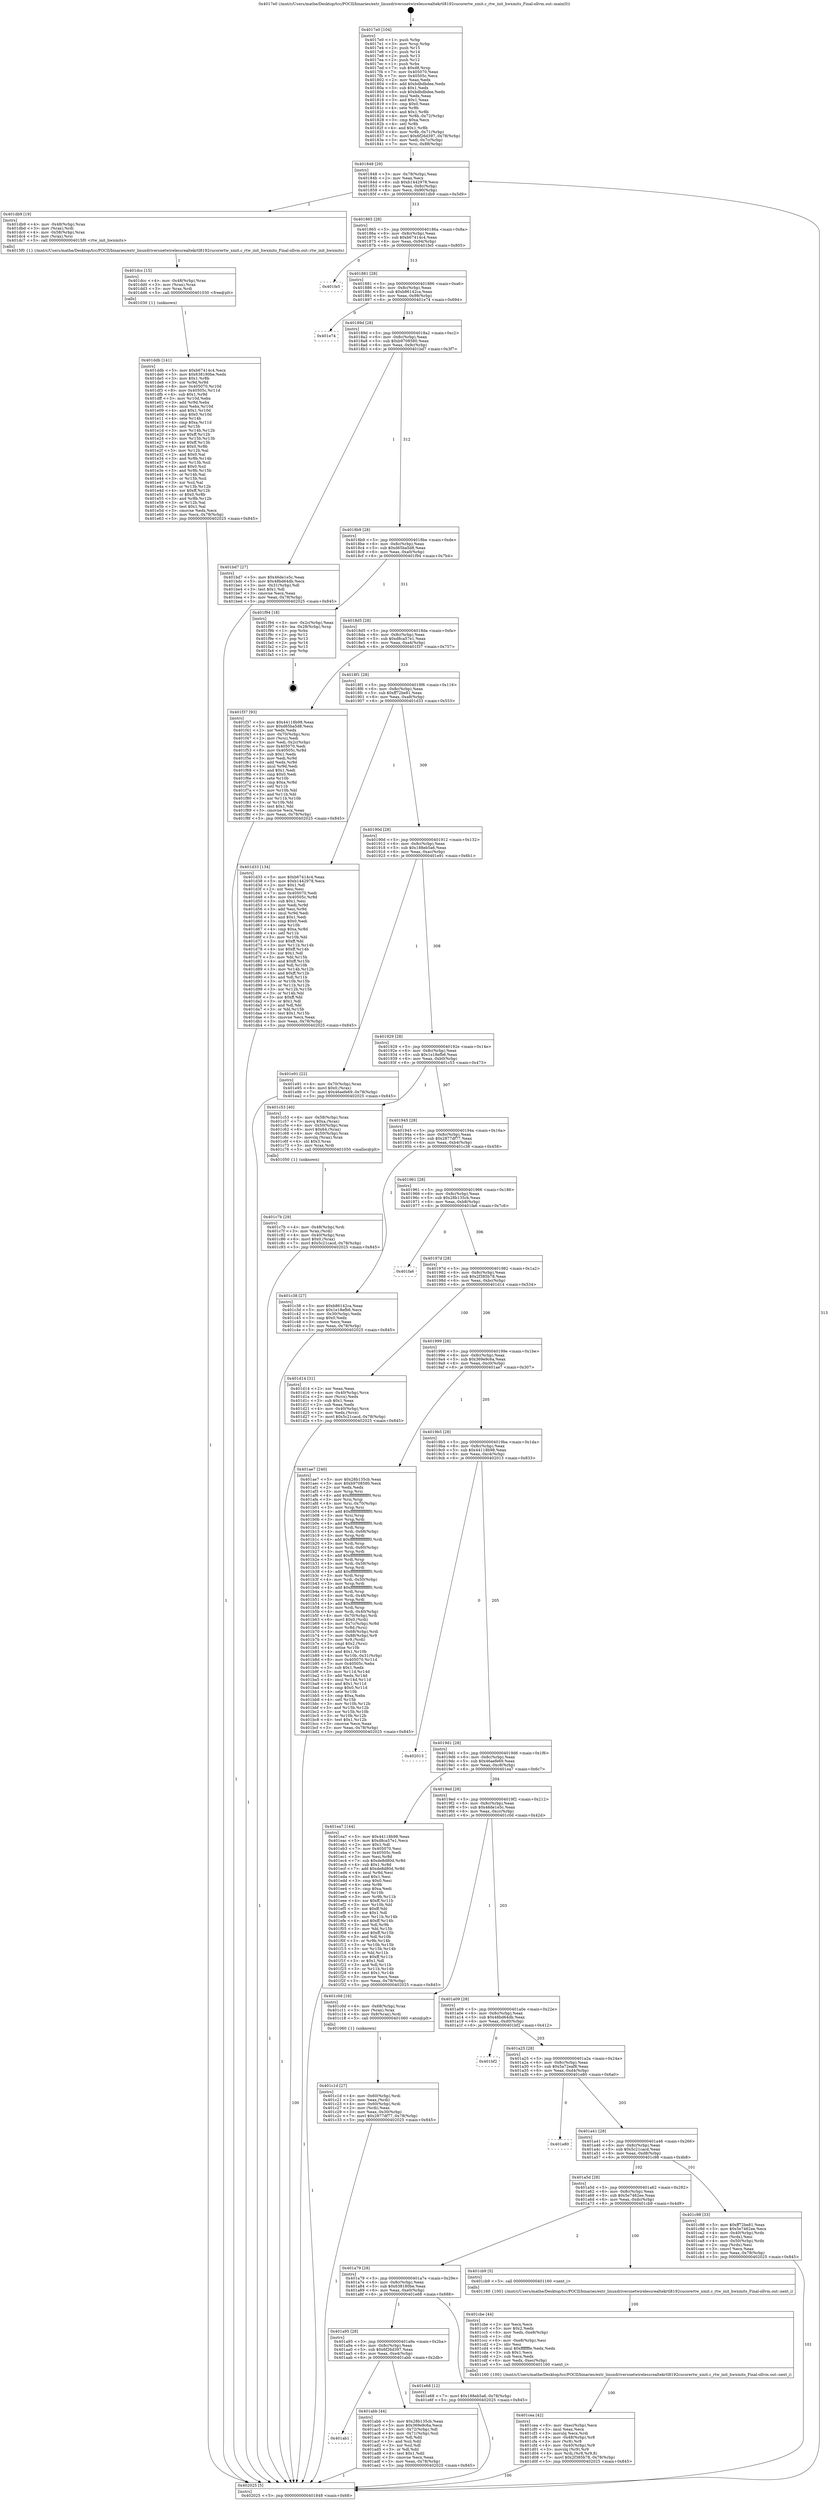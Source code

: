 digraph "0x4017e0" {
  label = "0x4017e0 (/mnt/c/Users/mathe/Desktop/tcc/POCII/binaries/extr_linuxdriversnetwirelessrealtekrtl8192cucorertw_xmit.c_rtw_init_hwxmits_Final-ollvm.out::main(0))"
  labelloc = "t"
  node[shape=record]

  Entry [label="",width=0.3,height=0.3,shape=circle,fillcolor=black,style=filled]
  "0x401848" [label="{
     0x401848 [29]\l
     | [instrs]\l
     &nbsp;&nbsp;0x401848 \<+3\>: mov -0x78(%rbp),%eax\l
     &nbsp;&nbsp;0x40184b \<+2\>: mov %eax,%ecx\l
     &nbsp;&nbsp;0x40184d \<+6\>: sub $0xb1442978,%ecx\l
     &nbsp;&nbsp;0x401853 \<+6\>: mov %eax,-0x8c(%rbp)\l
     &nbsp;&nbsp;0x401859 \<+6\>: mov %ecx,-0x90(%rbp)\l
     &nbsp;&nbsp;0x40185f \<+6\>: je 0000000000401db9 \<main+0x5d9\>\l
  }"]
  "0x401db9" [label="{
     0x401db9 [19]\l
     | [instrs]\l
     &nbsp;&nbsp;0x401db9 \<+4\>: mov -0x48(%rbp),%rax\l
     &nbsp;&nbsp;0x401dbd \<+3\>: mov (%rax),%rdi\l
     &nbsp;&nbsp;0x401dc0 \<+4\>: mov -0x58(%rbp),%rax\l
     &nbsp;&nbsp;0x401dc4 \<+3\>: mov (%rax),%rsi\l
     &nbsp;&nbsp;0x401dc7 \<+5\>: call 00000000004015f0 \<rtw_init_hwxmits\>\l
     | [calls]\l
     &nbsp;&nbsp;0x4015f0 \{1\} (/mnt/c/Users/mathe/Desktop/tcc/POCII/binaries/extr_linuxdriversnetwirelessrealtekrtl8192cucorertw_xmit.c_rtw_init_hwxmits_Final-ollvm.out::rtw_init_hwxmits)\l
  }"]
  "0x401865" [label="{
     0x401865 [28]\l
     | [instrs]\l
     &nbsp;&nbsp;0x401865 \<+5\>: jmp 000000000040186a \<main+0x8a\>\l
     &nbsp;&nbsp;0x40186a \<+6\>: mov -0x8c(%rbp),%eax\l
     &nbsp;&nbsp;0x401870 \<+5\>: sub $0xb67414c4,%eax\l
     &nbsp;&nbsp;0x401875 \<+6\>: mov %eax,-0x94(%rbp)\l
     &nbsp;&nbsp;0x40187b \<+6\>: je 0000000000401fe5 \<main+0x805\>\l
  }"]
  Exit [label="",width=0.3,height=0.3,shape=circle,fillcolor=black,style=filled,peripheries=2]
  "0x401fe5" [label="{
     0x401fe5\l
  }", style=dashed]
  "0x401881" [label="{
     0x401881 [28]\l
     | [instrs]\l
     &nbsp;&nbsp;0x401881 \<+5\>: jmp 0000000000401886 \<main+0xa6\>\l
     &nbsp;&nbsp;0x401886 \<+6\>: mov -0x8c(%rbp),%eax\l
     &nbsp;&nbsp;0x40188c \<+5\>: sub $0xb86142ca,%eax\l
     &nbsp;&nbsp;0x401891 \<+6\>: mov %eax,-0x98(%rbp)\l
     &nbsp;&nbsp;0x401897 \<+6\>: je 0000000000401e74 \<main+0x694\>\l
  }"]
  "0x401ddb" [label="{
     0x401ddb [141]\l
     | [instrs]\l
     &nbsp;&nbsp;0x401ddb \<+5\>: mov $0xb67414c4,%ecx\l
     &nbsp;&nbsp;0x401de0 \<+5\>: mov $0x638180be,%edx\l
     &nbsp;&nbsp;0x401de5 \<+3\>: mov $0x1,%r8b\l
     &nbsp;&nbsp;0x401de8 \<+3\>: xor %r9d,%r9d\l
     &nbsp;&nbsp;0x401deb \<+8\>: mov 0x405070,%r10d\l
     &nbsp;&nbsp;0x401df3 \<+8\>: mov 0x40505c,%r11d\l
     &nbsp;&nbsp;0x401dfb \<+4\>: sub $0x1,%r9d\l
     &nbsp;&nbsp;0x401dff \<+3\>: mov %r10d,%ebx\l
     &nbsp;&nbsp;0x401e02 \<+3\>: add %r9d,%ebx\l
     &nbsp;&nbsp;0x401e05 \<+4\>: imul %ebx,%r10d\l
     &nbsp;&nbsp;0x401e09 \<+4\>: and $0x1,%r10d\l
     &nbsp;&nbsp;0x401e0d \<+4\>: cmp $0x0,%r10d\l
     &nbsp;&nbsp;0x401e11 \<+4\>: sete %r14b\l
     &nbsp;&nbsp;0x401e15 \<+4\>: cmp $0xa,%r11d\l
     &nbsp;&nbsp;0x401e19 \<+4\>: setl %r15b\l
     &nbsp;&nbsp;0x401e1d \<+3\>: mov %r14b,%r12b\l
     &nbsp;&nbsp;0x401e20 \<+4\>: xor $0xff,%r12b\l
     &nbsp;&nbsp;0x401e24 \<+3\>: mov %r15b,%r13b\l
     &nbsp;&nbsp;0x401e27 \<+4\>: xor $0xff,%r13b\l
     &nbsp;&nbsp;0x401e2b \<+4\>: xor $0x0,%r8b\l
     &nbsp;&nbsp;0x401e2f \<+3\>: mov %r12b,%al\l
     &nbsp;&nbsp;0x401e32 \<+2\>: and $0x0,%al\l
     &nbsp;&nbsp;0x401e34 \<+3\>: and %r8b,%r14b\l
     &nbsp;&nbsp;0x401e37 \<+3\>: mov %r13b,%sil\l
     &nbsp;&nbsp;0x401e3a \<+4\>: and $0x0,%sil\l
     &nbsp;&nbsp;0x401e3e \<+3\>: and %r8b,%r15b\l
     &nbsp;&nbsp;0x401e41 \<+3\>: or %r14b,%al\l
     &nbsp;&nbsp;0x401e44 \<+3\>: or %r15b,%sil\l
     &nbsp;&nbsp;0x401e47 \<+3\>: xor %sil,%al\l
     &nbsp;&nbsp;0x401e4a \<+3\>: or %r13b,%r12b\l
     &nbsp;&nbsp;0x401e4d \<+4\>: xor $0xff,%r12b\l
     &nbsp;&nbsp;0x401e51 \<+4\>: or $0x0,%r8b\l
     &nbsp;&nbsp;0x401e55 \<+3\>: and %r8b,%r12b\l
     &nbsp;&nbsp;0x401e58 \<+3\>: or %r12b,%al\l
     &nbsp;&nbsp;0x401e5b \<+2\>: test $0x1,%al\l
     &nbsp;&nbsp;0x401e5d \<+3\>: cmovne %edx,%ecx\l
     &nbsp;&nbsp;0x401e60 \<+3\>: mov %ecx,-0x78(%rbp)\l
     &nbsp;&nbsp;0x401e63 \<+5\>: jmp 0000000000402025 \<main+0x845\>\l
  }"]
  "0x401e74" [label="{
     0x401e74\l
  }", style=dashed]
  "0x40189d" [label="{
     0x40189d [28]\l
     | [instrs]\l
     &nbsp;&nbsp;0x40189d \<+5\>: jmp 00000000004018a2 \<main+0xc2\>\l
     &nbsp;&nbsp;0x4018a2 \<+6\>: mov -0x8c(%rbp),%eax\l
     &nbsp;&nbsp;0x4018a8 \<+5\>: sub $0xb9708580,%eax\l
     &nbsp;&nbsp;0x4018ad \<+6\>: mov %eax,-0x9c(%rbp)\l
     &nbsp;&nbsp;0x4018b3 \<+6\>: je 0000000000401bd7 \<main+0x3f7\>\l
  }"]
  "0x401dcc" [label="{
     0x401dcc [15]\l
     | [instrs]\l
     &nbsp;&nbsp;0x401dcc \<+4\>: mov -0x48(%rbp),%rax\l
     &nbsp;&nbsp;0x401dd0 \<+3\>: mov (%rax),%rax\l
     &nbsp;&nbsp;0x401dd3 \<+3\>: mov %rax,%rdi\l
     &nbsp;&nbsp;0x401dd6 \<+5\>: call 0000000000401030 \<free@plt\>\l
     | [calls]\l
     &nbsp;&nbsp;0x401030 \{1\} (unknown)\l
  }"]
  "0x401bd7" [label="{
     0x401bd7 [27]\l
     | [instrs]\l
     &nbsp;&nbsp;0x401bd7 \<+5\>: mov $0x46de1e5c,%eax\l
     &nbsp;&nbsp;0x401bdc \<+5\>: mov $0x48bd64db,%ecx\l
     &nbsp;&nbsp;0x401be1 \<+3\>: mov -0x31(%rbp),%dl\l
     &nbsp;&nbsp;0x401be4 \<+3\>: test $0x1,%dl\l
     &nbsp;&nbsp;0x401be7 \<+3\>: cmovne %ecx,%eax\l
     &nbsp;&nbsp;0x401bea \<+3\>: mov %eax,-0x78(%rbp)\l
     &nbsp;&nbsp;0x401bed \<+5\>: jmp 0000000000402025 \<main+0x845\>\l
  }"]
  "0x4018b9" [label="{
     0x4018b9 [28]\l
     | [instrs]\l
     &nbsp;&nbsp;0x4018b9 \<+5\>: jmp 00000000004018be \<main+0xde\>\l
     &nbsp;&nbsp;0x4018be \<+6\>: mov -0x8c(%rbp),%eax\l
     &nbsp;&nbsp;0x4018c4 \<+5\>: sub $0xd65ba5d8,%eax\l
     &nbsp;&nbsp;0x4018c9 \<+6\>: mov %eax,-0xa0(%rbp)\l
     &nbsp;&nbsp;0x4018cf \<+6\>: je 0000000000401f94 \<main+0x7b4\>\l
  }"]
  "0x401cea" [label="{
     0x401cea [42]\l
     | [instrs]\l
     &nbsp;&nbsp;0x401cea \<+6\>: mov -0xec(%rbp),%ecx\l
     &nbsp;&nbsp;0x401cf0 \<+3\>: imul %eax,%ecx\l
     &nbsp;&nbsp;0x401cf3 \<+3\>: movslq %ecx,%rdi\l
     &nbsp;&nbsp;0x401cf6 \<+4\>: mov -0x48(%rbp),%r8\l
     &nbsp;&nbsp;0x401cfa \<+3\>: mov (%r8),%r8\l
     &nbsp;&nbsp;0x401cfd \<+4\>: mov -0x40(%rbp),%r9\l
     &nbsp;&nbsp;0x401d01 \<+3\>: movslq (%r9),%r9\l
     &nbsp;&nbsp;0x401d04 \<+4\>: mov %rdi,(%r8,%r9,8)\l
     &nbsp;&nbsp;0x401d08 \<+7\>: movl $0x2f385b78,-0x78(%rbp)\l
     &nbsp;&nbsp;0x401d0f \<+5\>: jmp 0000000000402025 \<main+0x845\>\l
  }"]
  "0x401f94" [label="{
     0x401f94 [18]\l
     | [instrs]\l
     &nbsp;&nbsp;0x401f94 \<+3\>: mov -0x2c(%rbp),%eax\l
     &nbsp;&nbsp;0x401f97 \<+4\>: lea -0x28(%rbp),%rsp\l
     &nbsp;&nbsp;0x401f9b \<+1\>: pop %rbx\l
     &nbsp;&nbsp;0x401f9c \<+2\>: pop %r12\l
     &nbsp;&nbsp;0x401f9e \<+2\>: pop %r13\l
     &nbsp;&nbsp;0x401fa0 \<+2\>: pop %r14\l
     &nbsp;&nbsp;0x401fa2 \<+2\>: pop %r15\l
     &nbsp;&nbsp;0x401fa4 \<+1\>: pop %rbp\l
     &nbsp;&nbsp;0x401fa5 \<+1\>: ret\l
  }"]
  "0x4018d5" [label="{
     0x4018d5 [28]\l
     | [instrs]\l
     &nbsp;&nbsp;0x4018d5 \<+5\>: jmp 00000000004018da \<main+0xfa\>\l
     &nbsp;&nbsp;0x4018da \<+6\>: mov -0x8c(%rbp),%eax\l
     &nbsp;&nbsp;0x4018e0 \<+5\>: sub $0xd8ca57e1,%eax\l
     &nbsp;&nbsp;0x4018e5 \<+6\>: mov %eax,-0xa4(%rbp)\l
     &nbsp;&nbsp;0x4018eb \<+6\>: je 0000000000401f37 \<main+0x757\>\l
  }"]
  "0x401cbe" [label="{
     0x401cbe [44]\l
     | [instrs]\l
     &nbsp;&nbsp;0x401cbe \<+2\>: xor %ecx,%ecx\l
     &nbsp;&nbsp;0x401cc0 \<+5\>: mov $0x2,%edx\l
     &nbsp;&nbsp;0x401cc5 \<+6\>: mov %edx,-0xe8(%rbp)\l
     &nbsp;&nbsp;0x401ccb \<+1\>: cltd\l
     &nbsp;&nbsp;0x401ccc \<+6\>: mov -0xe8(%rbp),%esi\l
     &nbsp;&nbsp;0x401cd2 \<+2\>: idiv %esi\l
     &nbsp;&nbsp;0x401cd4 \<+6\>: imul $0xfffffffe,%edx,%edx\l
     &nbsp;&nbsp;0x401cda \<+3\>: sub $0x1,%ecx\l
     &nbsp;&nbsp;0x401cdd \<+2\>: sub %ecx,%edx\l
     &nbsp;&nbsp;0x401cdf \<+6\>: mov %edx,-0xec(%rbp)\l
     &nbsp;&nbsp;0x401ce5 \<+5\>: call 0000000000401160 \<next_i\>\l
     | [calls]\l
     &nbsp;&nbsp;0x401160 \{100\} (/mnt/c/Users/mathe/Desktop/tcc/POCII/binaries/extr_linuxdriversnetwirelessrealtekrtl8192cucorertw_xmit.c_rtw_init_hwxmits_Final-ollvm.out::next_i)\l
  }"]
  "0x401f37" [label="{
     0x401f37 [93]\l
     | [instrs]\l
     &nbsp;&nbsp;0x401f37 \<+5\>: mov $0x44118b98,%eax\l
     &nbsp;&nbsp;0x401f3c \<+5\>: mov $0xd65ba5d8,%ecx\l
     &nbsp;&nbsp;0x401f41 \<+2\>: xor %edx,%edx\l
     &nbsp;&nbsp;0x401f43 \<+4\>: mov -0x70(%rbp),%rsi\l
     &nbsp;&nbsp;0x401f47 \<+2\>: mov (%rsi),%edi\l
     &nbsp;&nbsp;0x401f49 \<+3\>: mov %edi,-0x2c(%rbp)\l
     &nbsp;&nbsp;0x401f4c \<+7\>: mov 0x405070,%edi\l
     &nbsp;&nbsp;0x401f53 \<+8\>: mov 0x40505c,%r8d\l
     &nbsp;&nbsp;0x401f5b \<+3\>: sub $0x1,%edx\l
     &nbsp;&nbsp;0x401f5e \<+3\>: mov %edi,%r9d\l
     &nbsp;&nbsp;0x401f61 \<+3\>: add %edx,%r9d\l
     &nbsp;&nbsp;0x401f64 \<+4\>: imul %r9d,%edi\l
     &nbsp;&nbsp;0x401f68 \<+3\>: and $0x1,%edi\l
     &nbsp;&nbsp;0x401f6b \<+3\>: cmp $0x0,%edi\l
     &nbsp;&nbsp;0x401f6e \<+4\>: sete %r10b\l
     &nbsp;&nbsp;0x401f72 \<+4\>: cmp $0xa,%r8d\l
     &nbsp;&nbsp;0x401f76 \<+4\>: setl %r11b\l
     &nbsp;&nbsp;0x401f7a \<+3\>: mov %r10b,%bl\l
     &nbsp;&nbsp;0x401f7d \<+3\>: and %r11b,%bl\l
     &nbsp;&nbsp;0x401f80 \<+3\>: xor %r11b,%r10b\l
     &nbsp;&nbsp;0x401f83 \<+3\>: or %r10b,%bl\l
     &nbsp;&nbsp;0x401f86 \<+3\>: test $0x1,%bl\l
     &nbsp;&nbsp;0x401f89 \<+3\>: cmovne %ecx,%eax\l
     &nbsp;&nbsp;0x401f8c \<+3\>: mov %eax,-0x78(%rbp)\l
     &nbsp;&nbsp;0x401f8f \<+5\>: jmp 0000000000402025 \<main+0x845\>\l
  }"]
  "0x4018f1" [label="{
     0x4018f1 [28]\l
     | [instrs]\l
     &nbsp;&nbsp;0x4018f1 \<+5\>: jmp 00000000004018f6 \<main+0x116\>\l
     &nbsp;&nbsp;0x4018f6 \<+6\>: mov -0x8c(%rbp),%eax\l
     &nbsp;&nbsp;0x4018fc \<+5\>: sub $0xff72be81,%eax\l
     &nbsp;&nbsp;0x401901 \<+6\>: mov %eax,-0xa8(%rbp)\l
     &nbsp;&nbsp;0x401907 \<+6\>: je 0000000000401d33 \<main+0x553\>\l
  }"]
  "0x401c7b" [label="{
     0x401c7b [29]\l
     | [instrs]\l
     &nbsp;&nbsp;0x401c7b \<+4\>: mov -0x48(%rbp),%rdi\l
     &nbsp;&nbsp;0x401c7f \<+3\>: mov %rax,(%rdi)\l
     &nbsp;&nbsp;0x401c82 \<+4\>: mov -0x40(%rbp),%rax\l
     &nbsp;&nbsp;0x401c86 \<+6\>: movl $0x0,(%rax)\l
     &nbsp;&nbsp;0x401c8c \<+7\>: movl $0x5c21cacd,-0x78(%rbp)\l
     &nbsp;&nbsp;0x401c93 \<+5\>: jmp 0000000000402025 \<main+0x845\>\l
  }"]
  "0x401d33" [label="{
     0x401d33 [134]\l
     | [instrs]\l
     &nbsp;&nbsp;0x401d33 \<+5\>: mov $0xb67414c4,%eax\l
     &nbsp;&nbsp;0x401d38 \<+5\>: mov $0xb1442978,%ecx\l
     &nbsp;&nbsp;0x401d3d \<+2\>: mov $0x1,%dl\l
     &nbsp;&nbsp;0x401d3f \<+2\>: xor %esi,%esi\l
     &nbsp;&nbsp;0x401d41 \<+7\>: mov 0x405070,%edi\l
     &nbsp;&nbsp;0x401d48 \<+8\>: mov 0x40505c,%r8d\l
     &nbsp;&nbsp;0x401d50 \<+3\>: sub $0x1,%esi\l
     &nbsp;&nbsp;0x401d53 \<+3\>: mov %edi,%r9d\l
     &nbsp;&nbsp;0x401d56 \<+3\>: add %esi,%r9d\l
     &nbsp;&nbsp;0x401d59 \<+4\>: imul %r9d,%edi\l
     &nbsp;&nbsp;0x401d5d \<+3\>: and $0x1,%edi\l
     &nbsp;&nbsp;0x401d60 \<+3\>: cmp $0x0,%edi\l
     &nbsp;&nbsp;0x401d63 \<+4\>: sete %r10b\l
     &nbsp;&nbsp;0x401d67 \<+4\>: cmp $0xa,%r8d\l
     &nbsp;&nbsp;0x401d6b \<+4\>: setl %r11b\l
     &nbsp;&nbsp;0x401d6f \<+3\>: mov %r10b,%bl\l
     &nbsp;&nbsp;0x401d72 \<+3\>: xor $0xff,%bl\l
     &nbsp;&nbsp;0x401d75 \<+3\>: mov %r11b,%r14b\l
     &nbsp;&nbsp;0x401d78 \<+4\>: xor $0xff,%r14b\l
     &nbsp;&nbsp;0x401d7c \<+3\>: xor $0x1,%dl\l
     &nbsp;&nbsp;0x401d7f \<+3\>: mov %bl,%r15b\l
     &nbsp;&nbsp;0x401d82 \<+4\>: and $0xff,%r15b\l
     &nbsp;&nbsp;0x401d86 \<+3\>: and %dl,%r10b\l
     &nbsp;&nbsp;0x401d89 \<+3\>: mov %r14b,%r12b\l
     &nbsp;&nbsp;0x401d8c \<+4\>: and $0xff,%r12b\l
     &nbsp;&nbsp;0x401d90 \<+3\>: and %dl,%r11b\l
     &nbsp;&nbsp;0x401d93 \<+3\>: or %r10b,%r15b\l
     &nbsp;&nbsp;0x401d96 \<+3\>: or %r11b,%r12b\l
     &nbsp;&nbsp;0x401d99 \<+3\>: xor %r12b,%r15b\l
     &nbsp;&nbsp;0x401d9c \<+3\>: or %r14b,%bl\l
     &nbsp;&nbsp;0x401d9f \<+3\>: xor $0xff,%bl\l
     &nbsp;&nbsp;0x401da2 \<+3\>: or $0x1,%dl\l
     &nbsp;&nbsp;0x401da5 \<+2\>: and %dl,%bl\l
     &nbsp;&nbsp;0x401da7 \<+3\>: or %bl,%r15b\l
     &nbsp;&nbsp;0x401daa \<+4\>: test $0x1,%r15b\l
     &nbsp;&nbsp;0x401dae \<+3\>: cmovne %ecx,%eax\l
     &nbsp;&nbsp;0x401db1 \<+3\>: mov %eax,-0x78(%rbp)\l
     &nbsp;&nbsp;0x401db4 \<+5\>: jmp 0000000000402025 \<main+0x845\>\l
  }"]
  "0x40190d" [label="{
     0x40190d [28]\l
     | [instrs]\l
     &nbsp;&nbsp;0x40190d \<+5\>: jmp 0000000000401912 \<main+0x132\>\l
     &nbsp;&nbsp;0x401912 \<+6\>: mov -0x8c(%rbp),%eax\l
     &nbsp;&nbsp;0x401918 \<+5\>: sub $0x188eb5a6,%eax\l
     &nbsp;&nbsp;0x40191d \<+6\>: mov %eax,-0xac(%rbp)\l
     &nbsp;&nbsp;0x401923 \<+6\>: je 0000000000401e91 \<main+0x6b1\>\l
  }"]
  "0x401c1d" [label="{
     0x401c1d [27]\l
     | [instrs]\l
     &nbsp;&nbsp;0x401c1d \<+4\>: mov -0x60(%rbp),%rdi\l
     &nbsp;&nbsp;0x401c21 \<+2\>: mov %eax,(%rdi)\l
     &nbsp;&nbsp;0x401c23 \<+4\>: mov -0x60(%rbp),%rdi\l
     &nbsp;&nbsp;0x401c27 \<+2\>: mov (%rdi),%eax\l
     &nbsp;&nbsp;0x401c29 \<+3\>: mov %eax,-0x30(%rbp)\l
     &nbsp;&nbsp;0x401c2c \<+7\>: movl $0x2877df77,-0x78(%rbp)\l
     &nbsp;&nbsp;0x401c33 \<+5\>: jmp 0000000000402025 \<main+0x845\>\l
  }"]
  "0x401e91" [label="{
     0x401e91 [22]\l
     | [instrs]\l
     &nbsp;&nbsp;0x401e91 \<+4\>: mov -0x70(%rbp),%rax\l
     &nbsp;&nbsp;0x401e95 \<+6\>: movl $0x0,(%rax)\l
     &nbsp;&nbsp;0x401e9b \<+7\>: movl $0x46aefe69,-0x78(%rbp)\l
     &nbsp;&nbsp;0x401ea2 \<+5\>: jmp 0000000000402025 \<main+0x845\>\l
  }"]
  "0x401929" [label="{
     0x401929 [28]\l
     | [instrs]\l
     &nbsp;&nbsp;0x401929 \<+5\>: jmp 000000000040192e \<main+0x14e\>\l
     &nbsp;&nbsp;0x40192e \<+6\>: mov -0x8c(%rbp),%eax\l
     &nbsp;&nbsp;0x401934 \<+5\>: sub $0x1e18efb6,%eax\l
     &nbsp;&nbsp;0x401939 \<+6\>: mov %eax,-0xb0(%rbp)\l
     &nbsp;&nbsp;0x40193f \<+6\>: je 0000000000401c53 \<main+0x473\>\l
  }"]
  "0x4017e0" [label="{
     0x4017e0 [104]\l
     | [instrs]\l
     &nbsp;&nbsp;0x4017e0 \<+1\>: push %rbp\l
     &nbsp;&nbsp;0x4017e1 \<+3\>: mov %rsp,%rbp\l
     &nbsp;&nbsp;0x4017e4 \<+2\>: push %r15\l
     &nbsp;&nbsp;0x4017e6 \<+2\>: push %r14\l
     &nbsp;&nbsp;0x4017e8 \<+2\>: push %r13\l
     &nbsp;&nbsp;0x4017ea \<+2\>: push %r12\l
     &nbsp;&nbsp;0x4017ec \<+1\>: push %rbx\l
     &nbsp;&nbsp;0x4017ed \<+7\>: sub $0xd8,%rsp\l
     &nbsp;&nbsp;0x4017f4 \<+7\>: mov 0x405070,%eax\l
     &nbsp;&nbsp;0x4017fb \<+7\>: mov 0x40505c,%ecx\l
     &nbsp;&nbsp;0x401802 \<+2\>: mov %eax,%edx\l
     &nbsp;&nbsp;0x401804 \<+6\>: add $0xbdbdbdee,%edx\l
     &nbsp;&nbsp;0x40180a \<+3\>: sub $0x1,%edx\l
     &nbsp;&nbsp;0x40180d \<+6\>: sub $0xbdbdbdee,%edx\l
     &nbsp;&nbsp;0x401813 \<+3\>: imul %edx,%eax\l
     &nbsp;&nbsp;0x401816 \<+3\>: and $0x1,%eax\l
     &nbsp;&nbsp;0x401819 \<+3\>: cmp $0x0,%eax\l
     &nbsp;&nbsp;0x40181c \<+4\>: sete %r8b\l
     &nbsp;&nbsp;0x401820 \<+4\>: and $0x1,%r8b\l
     &nbsp;&nbsp;0x401824 \<+4\>: mov %r8b,-0x72(%rbp)\l
     &nbsp;&nbsp;0x401828 \<+3\>: cmp $0xa,%ecx\l
     &nbsp;&nbsp;0x40182b \<+4\>: setl %r8b\l
     &nbsp;&nbsp;0x40182f \<+4\>: and $0x1,%r8b\l
     &nbsp;&nbsp;0x401833 \<+4\>: mov %r8b,-0x71(%rbp)\l
     &nbsp;&nbsp;0x401837 \<+7\>: movl $0x6f26d397,-0x78(%rbp)\l
     &nbsp;&nbsp;0x40183e \<+3\>: mov %edi,-0x7c(%rbp)\l
     &nbsp;&nbsp;0x401841 \<+7\>: mov %rsi,-0x88(%rbp)\l
  }"]
  "0x401c53" [label="{
     0x401c53 [40]\l
     | [instrs]\l
     &nbsp;&nbsp;0x401c53 \<+4\>: mov -0x58(%rbp),%rax\l
     &nbsp;&nbsp;0x401c57 \<+7\>: movq $0xa,(%rax)\l
     &nbsp;&nbsp;0x401c5e \<+4\>: mov -0x50(%rbp),%rax\l
     &nbsp;&nbsp;0x401c62 \<+6\>: movl $0x64,(%rax)\l
     &nbsp;&nbsp;0x401c68 \<+4\>: mov -0x50(%rbp),%rax\l
     &nbsp;&nbsp;0x401c6c \<+3\>: movslq (%rax),%rax\l
     &nbsp;&nbsp;0x401c6f \<+4\>: shl $0x3,%rax\l
     &nbsp;&nbsp;0x401c73 \<+3\>: mov %rax,%rdi\l
     &nbsp;&nbsp;0x401c76 \<+5\>: call 0000000000401050 \<malloc@plt\>\l
     | [calls]\l
     &nbsp;&nbsp;0x401050 \{1\} (unknown)\l
  }"]
  "0x401945" [label="{
     0x401945 [28]\l
     | [instrs]\l
     &nbsp;&nbsp;0x401945 \<+5\>: jmp 000000000040194a \<main+0x16a\>\l
     &nbsp;&nbsp;0x40194a \<+6\>: mov -0x8c(%rbp),%eax\l
     &nbsp;&nbsp;0x401950 \<+5\>: sub $0x2877df77,%eax\l
     &nbsp;&nbsp;0x401955 \<+6\>: mov %eax,-0xb4(%rbp)\l
     &nbsp;&nbsp;0x40195b \<+6\>: je 0000000000401c38 \<main+0x458\>\l
  }"]
  "0x402025" [label="{
     0x402025 [5]\l
     | [instrs]\l
     &nbsp;&nbsp;0x402025 \<+5\>: jmp 0000000000401848 \<main+0x68\>\l
  }"]
  "0x401c38" [label="{
     0x401c38 [27]\l
     | [instrs]\l
     &nbsp;&nbsp;0x401c38 \<+5\>: mov $0xb86142ca,%eax\l
     &nbsp;&nbsp;0x401c3d \<+5\>: mov $0x1e18efb6,%ecx\l
     &nbsp;&nbsp;0x401c42 \<+3\>: mov -0x30(%rbp),%edx\l
     &nbsp;&nbsp;0x401c45 \<+3\>: cmp $0x0,%edx\l
     &nbsp;&nbsp;0x401c48 \<+3\>: cmove %ecx,%eax\l
     &nbsp;&nbsp;0x401c4b \<+3\>: mov %eax,-0x78(%rbp)\l
     &nbsp;&nbsp;0x401c4e \<+5\>: jmp 0000000000402025 \<main+0x845\>\l
  }"]
  "0x401961" [label="{
     0x401961 [28]\l
     | [instrs]\l
     &nbsp;&nbsp;0x401961 \<+5\>: jmp 0000000000401966 \<main+0x186\>\l
     &nbsp;&nbsp;0x401966 \<+6\>: mov -0x8c(%rbp),%eax\l
     &nbsp;&nbsp;0x40196c \<+5\>: sub $0x28b135cb,%eax\l
     &nbsp;&nbsp;0x401971 \<+6\>: mov %eax,-0xb8(%rbp)\l
     &nbsp;&nbsp;0x401977 \<+6\>: je 0000000000401fa6 \<main+0x7c6\>\l
  }"]
  "0x401ab1" [label="{
     0x401ab1\l
  }", style=dashed]
  "0x401fa6" [label="{
     0x401fa6\l
  }", style=dashed]
  "0x40197d" [label="{
     0x40197d [28]\l
     | [instrs]\l
     &nbsp;&nbsp;0x40197d \<+5\>: jmp 0000000000401982 \<main+0x1a2\>\l
     &nbsp;&nbsp;0x401982 \<+6\>: mov -0x8c(%rbp),%eax\l
     &nbsp;&nbsp;0x401988 \<+5\>: sub $0x2f385b78,%eax\l
     &nbsp;&nbsp;0x40198d \<+6\>: mov %eax,-0xbc(%rbp)\l
     &nbsp;&nbsp;0x401993 \<+6\>: je 0000000000401d14 \<main+0x534\>\l
  }"]
  "0x401abb" [label="{
     0x401abb [44]\l
     | [instrs]\l
     &nbsp;&nbsp;0x401abb \<+5\>: mov $0x28b135cb,%eax\l
     &nbsp;&nbsp;0x401ac0 \<+5\>: mov $0x369e9c6a,%ecx\l
     &nbsp;&nbsp;0x401ac5 \<+3\>: mov -0x72(%rbp),%dl\l
     &nbsp;&nbsp;0x401ac8 \<+4\>: mov -0x71(%rbp),%sil\l
     &nbsp;&nbsp;0x401acc \<+3\>: mov %dl,%dil\l
     &nbsp;&nbsp;0x401acf \<+3\>: and %sil,%dil\l
     &nbsp;&nbsp;0x401ad2 \<+3\>: xor %sil,%dl\l
     &nbsp;&nbsp;0x401ad5 \<+3\>: or %dl,%dil\l
     &nbsp;&nbsp;0x401ad8 \<+4\>: test $0x1,%dil\l
     &nbsp;&nbsp;0x401adc \<+3\>: cmovne %ecx,%eax\l
     &nbsp;&nbsp;0x401adf \<+3\>: mov %eax,-0x78(%rbp)\l
     &nbsp;&nbsp;0x401ae2 \<+5\>: jmp 0000000000402025 \<main+0x845\>\l
  }"]
  "0x401d14" [label="{
     0x401d14 [31]\l
     | [instrs]\l
     &nbsp;&nbsp;0x401d14 \<+2\>: xor %eax,%eax\l
     &nbsp;&nbsp;0x401d16 \<+4\>: mov -0x40(%rbp),%rcx\l
     &nbsp;&nbsp;0x401d1a \<+2\>: mov (%rcx),%edx\l
     &nbsp;&nbsp;0x401d1c \<+3\>: sub $0x1,%eax\l
     &nbsp;&nbsp;0x401d1f \<+2\>: sub %eax,%edx\l
     &nbsp;&nbsp;0x401d21 \<+4\>: mov -0x40(%rbp),%rcx\l
     &nbsp;&nbsp;0x401d25 \<+2\>: mov %edx,(%rcx)\l
     &nbsp;&nbsp;0x401d27 \<+7\>: movl $0x5c21cacd,-0x78(%rbp)\l
     &nbsp;&nbsp;0x401d2e \<+5\>: jmp 0000000000402025 \<main+0x845\>\l
  }"]
  "0x401999" [label="{
     0x401999 [28]\l
     | [instrs]\l
     &nbsp;&nbsp;0x401999 \<+5\>: jmp 000000000040199e \<main+0x1be\>\l
     &nbsp;&nbsp;0x40199e \<+6\>: mov -0x8c(%rbp),%eax\l
     &nbsp;&nbsp;0x4019a4 \<+5\>: sub $0x369e9c6a,%eax\l
     &nbsp;&nbsp;0x4019a9 \<+6\>: mov %eax,-0xc0(%rbp)\l
     &nbsp;&nbsp;0x4019af \<+6\>: je 0000000000401ae7 \<main+0x307\>\l
  }"]
  "0x401a95" [label="{
     0x401a95 [28]\l
     | [instrs]\l
     &nbsp;&nbsp;0x401a95 \<+5\>: jmp 0000000000401a9a \<main+0x2ba\>\l
     &nbsp;&nbsp;0x401a9a \<+6\>: mov -0x8c(%rbp),%eax\l
     &nbsp;&nbsp;0x401aa0 \<+5\>: sub $0x6f26d397,%eax\l
     &nbsp;&nbsp;0x401aa5 \<+6\>: mov %eax,-0xe4(%rbp)\l
     &nbsp;&nbsp;0x401aab \<+6\>: je 0000000000401abb \<main+0x2db\>\l
  }"]
  "0x401ae7" [label="{
     0x401ae7 [240]\l
     | [instrs]\l
     &nbsp;&nbsp;0x401ae7 \<+5\>: mov $0x28b135cb,%eax\l
     &nbsp;&nbsp;0x401aec \<+5\>: mov $0xb9708580,%ecx\l
     &nbsp;&nbsp;0x401af1 \<+2\>: xor %edx,%edx\l
     &nbsp;&nbsp;0x401af3 \<+3\>: mov %rsp,%rsi\l
     &nbsp;&nbsp;0x401af6 \<+4\>: add $0xfffffffffffffff0,%rsi\l
     &nbsp;&nbsp;0x401afa \<+3\>: mov %rsi,%rsp\l
     &nbsp;&nbsp;0x401afd \<+4\>: mov %rsi,-0x70(%rbp)\l
     &nbsp;&nbsp;0x401b01 \<+3\>: mov %rsp,%rsi\l
     &nbsp;&nbsp;0x401b04 \<+4\>: add $0xfffffffffffffff0,%rsi\l
     &nbsp;&nbsp;0x401b08 \<+3\>: mov %rsi,%rsp\l
     &nbsp;&nbsp;0x401b0b \<+3\>: mov %rsp,%rdi\l
     &nbsp;&nbsp;0x401b0e \<+4\>: add $0xfffffffffffffff0,%rdi\l
     &nbsp;&nbsp;0x401b12 \<+3\>: mov %rdi,%rsp\l
     &nbsp;&nbsp;0x401b15 \<+4\>: mov %rdi,-0x68(%rbp)\l
     &nbsp;&nbsp;0x401b19 \<+3\>: mov %rsp,%rdi\l
     &nbsp;&nbsp;0x401b1c \<+4\>: add $0xfffffffffffffff0,%rdi\l
     &nbsp;&nbsp;0x401b20 \<+3\>: mov %rdi,%rsp\l
     &nbsp;&nbsp;0x401b23 \<+4\>: mov %rdi,-0x60(%rbp)\l
     &nbsp;&nbsp;0x401b27 \<+3\>: mov %rsp,%rdi\l
     &nbsp;&nbsp;0x401b2a \<+4\>: add $0xfffffffffffffff0,%rdi\l
     &nbsp;&nbsp;0x401b2e \<+3\>: mov %rdi,%rsp\l
     &nbsp;&nbsp;0x401b31 \<+4\>: mov %rdi,-0x58(%rbp)\l
     &nbsp;&nbsp;0x401b35 \<+3\>: mov %rsp,%rdi\l
     &nbsp;&nbsp;0x401b38 \<+4\>: add $0xfffffffffffffff0,%rdi\l
     &nbsp;&nbsp;0x401b3c \<+3\>: mov %rdi,%rsp\l
     &nbsp;&nbsp;0x401b3f \<+4\>: mov %rdi,-0x50(%rbp)\l
     &nbsp;&nbsp;0x401b43 \<+3\>: mov %rsp,%rdi\l
     &nbsp;&nbsp;0x401b46 \<+4\>: add $0xfffffffffffffff0,%rdi\l
     &nbsp;&nbsp;0x401b4a \<+3\>: mov %rdi,%rsp\l
     &nbsp;&nbsp;0x401b4d \<+4\>: mov %rdi,-0x48(%rbp)\l
     &nbsp;&nbsp;0x401b51 \<+3\>: mov %rsp,%rdi\l
     &nbsp;&nbsp;0x401b54 \<+4\>: add $0xfffffffffffffff0,%rdi\l
     &nbsp;&nbsp;0x401b58 \<+3\>: mov %rdi,%rsp\l
     &nbsp;&nbsp;0x401b5b \<+4\>: mov %rdi,-0x40(%rbp)\l
     &nbsp;&nbsp;0x401b5f \<+4\>: mov -0x70(%rbp),%rdi\l
     &nbsp;&nbsp;0x401b63 \<+6\>: movl $0x0,(%rdi)\l
     &nbsp;&nbsp;0x401b69 \<+4\>: mov -0x7c(%rbp),%r8d\l
     &nbsp;&nbsp;0x401b6d \<+3\>: mov %r8d,(%rsi)\l
     &nbsp;&nbsp;0x401b70 \<+4\>: mov -0x68(%rbp),%rdi\l
     &nbsp;&nbsp;0x401b74 \<+7\>: mov -0x88(%rbp),%r9\l
     &nbsp;&nbsp;0x401b7b \<+3\>: mov %r9,(%rdi)\l
     &nbsp;&nbsp;0x401b7e \<+3\>: cmpl $0x2,(%rsi)\l
     &nbsp;&nbsp;0x401b81 \<+4\>: setne %r10b\l
     &nbsp;&nbsp;0x401b85 \<+4\>: and $0x1,%r10b\l
     &nbsp;&nbsp;0x401b89 \<+4\>: mov %r10b,-0x31(%rbp)\l
     &nbsp;&nbsp;0x401b8d \<+8\>: mov 0x405070,%r11d\l
     &nbsp;&nbsp;0x401b95 \<+7\>: mov 0x40505c,%ebx\l
     &nbsp;&nbsp;0x401b9c \<+3\>: sub $0x1,%edx\l
     &nbsp;&nbsp;0x401b9f \<+3\>: mov %r11d,%r14d\l
     &nbsp;&nbsp;0x401ba2 \<+3\>: add %edx,%r14d\l
     &nbsp;&nbsp;0x401ba5 \<+4\>: imul %r14d,%r11d\l
     &nbsp;&nbsp;0x401ba9 \<+4\>: and $0x1,%r11d\l
     &nbsp;&nbsp;0x401bad \<+4\>: cmp $0x0,%r11d\l
     &nbsp;&nbsp;0x401bb1 \<+4\>: sete %r10b\l
     &nbsp;&nbsp;0x401bb5 \<+3\>: cmp $0xa,%ebx\l
     &nbsp;&nbsp;0x401bb8 \<+4\>: setl %r15b\l
     &nbsp;&nbsp;0x401bbc \<+3\>: mov %r10b,%r12b\l
     &nbsp;&nbsp;0x401bbf \<+3\>: and %r15b,%r12b\l
     &nbsp;&nbsp;0x401bc2 \<+3\>: xor %r15b,%r10b\l
     &nbsp;&nbsp;0x401bc5 \<+3\>: or %r10b,%r12b\l
     &nbsp;&nbsp;0x401bc8 \<+4\>: test $0x1,%r12b\l
     &nbsp;&nbsp;0x401bcc \<+3\>: cmovne %ecx,%eax\l
     &nbsp;&nbsp;0x401bcf \<+3\>: mov %eax,-0x78(%rbp)\l
     &nbsp;&nbsp;0x401bd2 \<+5\>: jmp 0000000000402025 \<main+0x845\>\l
  }"]
  "0x4019b5" [label="{
     0x4019b5 [28]\l
     | [instrs]\l
     &nbsp;&nbsp;0x4019b5 \<+5\>: jmp 00000000004019ba \<main+0x1da\>\l
     &nbsp;&nbsp;0x4019ba \<+6\>: mov -0x8c(%rbp),%eax\l
     &nbsp;&nbsp;0x4019c0 \<+5\>: sub $0x44118b98,%eax\l
     &nbsp;&nbsp;0x4019c5 \<+6\>: mov %eax,-0xc4(%rbp)\l
     &nbsp;&nbsp;0x4019cb \<+6\>: je 0000000000402013 \<main+0x833\>\l
  }"]
  "0x401e68" [label="{
     0x401e68 [12]\l
     | [instrs]\l
     &nbsp;&nbsp;0x401e68 \<+7\>: movl $0x188eb5a6,-0x78(%rbp)\l
     &nbsp;&nbsp;0x401e6f \<+5\>: jmp 0000000000402025 \<main+0x845\>\l
  }"]
  "0x402013" [label="{
     0x402013\l
  }", style=dashed]
  "0x4019d1" [label="{
     0x4019d1 [28]\l
     | [instrs]\l
     &nbsp;&nbsp;0x4019d1 \<+5\>: jmp 00000000004019d6 \<main+0x1f6\>\l
     &nbsp;&nbsp;0x4019d6 \<+6\>: mov -0x8c(%rbp),%eax\l
     &nbsp;&nbsp;0x4019dc \<+5\>: sub $0x46aefe69,%eax\l
     &nbsp;&nbsp;0x4019e1 \<+6\>: mov %eax,-0xc8(%rbp)\l
     &nbsp;&nbsp;0x4019e7 \<+6\>: je 0000000000401ea7 \<main+0x6c7\>\l
  }"]
  "0x401a79" [label="{
     0x401a79 [28]\l
     | [instrs]\l
     &nbsp;&nbsp;0x401a79 \<+5\>: jmp 0000000000401a7e \<main+0x29e\>\l
     &nbsp;&nbsp;0x401a7e \<+6\>: mov -0x8c(%rbp),%eax\l
     &nbsp;&nbsp;0x401a84 \<+5\>: sub $0x638180be,%eax\l
     &nbsp;&nbsp;0x401a89 \<+6\>: mov %eax,-0xe0(%rbp)\l
     &nbsp;&nbsp;0x401a8f \<+6\>: je 0000000000401e68 \<main+0x688\>\l
  }"]
  "0x401ea7" [label="{
     0x401ea7 [144]\l
     | [instrs]\l
     &nbsp;&nbsp;0x401ea7 \<+5\>: mov $0x44118b98,%eax\l
     &nbsp;&nbsp;0x401eac \<+5\>: mov $0xd8ca57e1,%ecx\l
     &nbsp;&nbsp;0x401eb1 \<+2\>: mov $0x1,%dl\l
     &nbsp;&nbsp;0x401eb3 \<+7\>: mov 0x405070,%esi\l
     &nbsp;&nbsp;0x401eba \<+7\>: mov 0x40505c,%edi\l
     &nbsp;&nbsp;0x401ec1 \<+3\>: mov %esi,%r8d\l
     &nbsp;&nbsp;0x401ec4 \<+7\>: sub $0xde8d80d,%r8d\l
     &nbsp;&nbsp;0x401ecb \<+4\>: sub $0x1,%r8d\l
     &nbsp;&nbsp;0x401ecf \<+7\>: add $0xde8d80d,%r8d\l
     &nbsp;&nbsp;0x401ed6 \<+4\>: imul %r8d,%esi\l
     &nbsp;&nbsp;0x401eda \<+3\>: and $0x1,%esi\l
     &nbsp;&nbsp;0x401edd \<+3\>: cmp $0x0,%esi\l
     &nbsp;&nbsp;0x401ee0 \<+4\>: sete %r9b\l
     &nbsp;&nbsp;0x401ee4 \<+3\>: cmp $0xa,%edi\l
     &nbsp;&nbsp;0x401ee7 \<+4\>: setl %r10b\l
     &nbsp;&nbsp;0x401eeb \<+3\>: mov %r9b,%r11b\l
     &nbsp;&nbsp;0x401eee \<+4\>: xor $0xff,%r11b\l
     &nbsp;&nbsp;0x401ef2 \<+3\>: mov %r10b,%bl\l
     &nbsp;&nbsp;0x401ef5 \<+3\>: xor $0xff,%bl\l
     &nbsp;&nbsp;0x401ef8 \<+3\>: xor $0x1,%dl\l
     &nbsp;&nbsp;0x401efb \<+3\>: mov %r11b,%r14b\l
     &nbsp;&nbsp;0x401efe \<+4\>: and $0xff,%r14b\l
     &nbsp;&nbsp;0x401f02 \<+3\>: and %dl,%r9b\l
     &nbsp;&nbsp;0x401f05 \<+3\>: mov %bl,%r15b\l
     &nbsp;&nbsp;0x401f08 \<+4\>: and $0xff,%r15b\l
     &nbsp;&nbsp;0x401f0c \<+3\>: and %dl,%r10b\l
     &nbsp;&nbsp;0x401f0f \<+3\>: or %r9b,%r14b\l
     &nbsp;&nbsp;0x401f12 \<+3\>: or %r10b,%r15b\l
     &nbsp;&nbsp;0x401f15 \<+3\>: xor %r15b,%r14b\l
     &nbsp;&nbsp;0x401f18 \<+3\>: or %bl,%r11b\l
     &nbsp;&nbsp;0x401f1b \<+4\>: xor $0xff,%r11b\l
     &nbsp;&nbsp;0x401f1f \<+3\>: or $0x1,%dl\l
     &nbsp;&nbsp;0x401f22 \<+3\>: and %dl,%r11b\l
     &nbsp;&nbsp;0x401f25 \<+3\>: or %r11b,%r14b\l
     &nbsp;&nbsp;0x401f28 \<+4\>: test $0x1,%r14b\l
     &nbsp;&nbsp;0x401f2c \<+3\>: cmovne %ecx,%eax\l
     &nbsp;&nbsp;0x401f2f \<+3\>: mov %eax,-0x78(%rbp)\l
     &nbsp;&nbsp;0x401f32 \<+5\>: jmp 0000000000402025 \<main+0x845\>\l
  }"]
  "0x4019ed" [label="{
     0x4019ed [28]\l
     | [instrs]\l
     &nbsp;&nbsp;0x4019ed \<+5\>: jmp 00000000004019f2 \<main+0x212\>\l
     &nbsp;&nbsp;0x4019f2 \<+6\>: mov -0x8c(%rbp),%eax\l
     &nbsp;&nbsp;0x4019f8 \<+5\>: sub $0x46de1e5c,%eax\l
     &nbsp;&nbsp;0x4019fd \<+6\>: mov %eax,-0xcc(%rbp)\l
     &nbsp;&nbsp;0x401a03 \<+6\>: je 0000000000401c0d \<main+0x42d\>\l
  }"]
  "0x401cb9" [label="{
     0x401cb9 [5]\l
     | [instrs]\l
     &nbsp;&nbsp;0x401cb9 \<+5\>: call 0000000000401160 \<next_i\>\l
     | [calls]\l
     &nbsp;&nbsp;0x401160 \{100\} (/mnt/c/Users/mathe/Desktop/tcc/POCII/binaries/extr_linuxdriversnetwirelessrealtekrtl8192cucorertw_xmit.c_rtw_init_hwxmits_Final-ollvm.out::next_i)\l
  }"]
  "0x401c0d" [label="{
     0x401c0d [16]\l
     | [instrs]\l
     &nbsp;&nbsp;0x401c0d \<+4\>: mov -0x68(%rbp),%rax\l
     &nbsp;&nbsp;0x401c11 \<+3\>: mov (%rax),%rax\l
     &nbsp;&nbsp;0x401c14 \<+4\>: mov 0x8(%rax),%rdi\l
     &nbsp;&nbsp;0x401c18 \<+5\>: call 0000000000401060 \<atoi@plt\>\l
     | [calls]\l
     &nbsp;&nbsp;0x401060 \{1\} (unknown)\l
  }"]
  "0x401a09" [label="{
     0x401a09 [28]\l
     | [instrs]\l
     &nbsp;&nbsp;0x401a09 \<+5\>: jmp 0000000000401a0e \<main+0x22e\>\l
     &nbsp;&nbsp;0x401a0e \<+6\>: mov -0x8c(%rbp),%eax\l
     &nbsp;&nbsp;0x401a14 \<+5\>: sub $0x48bd64db,%eax\l
     &nbsp;&nbsp;0x401a19 \<+6\>: mov %eax,-0xd0(%rbp)\l
     &nbsp;&nbsp;0x401a1f \<+6\>: je 0000000000401bf2 \<main+0x412\>\l
  }"]
  "0x401a5d" [label="{
     0x401a5d [28]\l
     | [instrs]\l
     &nbsp;&nbsp;0x401a5d \<+5\>: jmp 0000000000401a62 \<main+0x282\>\l
     &nbsp;&nbsp;0x401a62 \<+6\>: mov -0x8c(%rbp),%eax\l
     &nbsp;&nbsp;0x401a68 \<+5\>: sub $0x5e7462ee,%eax\l
     &nbsp;&nbsp;0x401a6d \<+6\>: mov %eax,-0xdc(%rbp)\l
     &nbsp;&nbsp;0x401a73 \<+6\>: je 0000000000401cb9 \<main+0x4d9\>\l
  }"]
  "0x401bf2" [label="{
     0x401bf2\l
  }", style=dashed]
  "0x401a25" [label="{
     0x401a25 [28]\l
     | [instrs]\l
     &nbsp;&nbsp;0x401a25 \<+5\>: jmp 0000000000401a2a \<main+0x24a\>\l
     &nbsp;&nbsp;0x401a2a \<+6\>: mov -0x8c(%rbp),%eax\l
     &nbsp;&nbsp;0x401a30 \<+5\>: sub $0x5a72eaf8,%eax\l
     &nbsp;&nbsp;0x401a35 \<+6\>: mov %eax,-0xd4(%rbp)\l
     &nbsp;&nbsp;0x401a3b \<+6\>: je 0000000000401e80 \<main+0x6a0\>\l
  }"]
  "0x401c98" [label="{
     0x401c98 [33]\l
     | [instrs]\l
     &nbsp;&nbsp;0x401c98 \<+5\>: mov $0xff72be81,%eax\l
     &nbsp;&nbsp;0x401c9d \<+5\>: mov $0x5e7462ee,%ecx\l
     &nbsp;&nbsp;0x401ca2 \<+4\>: mov -0x40(%rbp),%rdx\l
     &nbsp;&nbsp;0x401ca6 \<+2\>: mov (%rdx),%esi\l
     &nbsp;&nbsp;0x401ca8 \<+4\>: mov -0x50(%rbp),%rdx\l
     &nbsp;&nbsp;0x401cac \<+2\>: cmp (%rdx),%esi\l
     &nbsp;&nbsp;0x401cae \<+3\>: cmovl %ecx,%eax\l
     &nbsp;&nbsp;0x401cb1 \<+3\>: mov %eax,-0x78(%rbp)\l
     &nbsp;&nbsp;0x401cb4 \<+5\>: jmp 0000000000402025 \<main+0x845\>\l
  }"]
  "0x401e80" [label="{
     0x401e80\l
  }", style=dashed]
  "0x401a41" [label="{
     0x401a41 [28]\l
     | [instrs]\l
     &nbsp;&nbsp;0x401a41 \<+5\>: jmp 0000000000401a46 \<main+0x266\>\l
     &nbsp;&nbsp;0x401a46 \<+6\>: mov -0x8c(%rbp),%eax\l
     &nbsp;&nbsp;0x401a4c \<+5\>: sub $0x5c21cacd,%eax\l
     &nbsp;&nbsp;0x401a51 \<+6\>: mov %eax,-0xd8(%rbp)\l
     &nbsp;&nbsp;0x401a57 \<+6\>: je 0000000000401c98 \<main+0x4b8\>\l
  }"]
  Entry -> "0x4017e0" [label=" 1"]
  "0x401848" -> "0x401db9" [label=" 1"]
  "0x401848" -> "0x401865" [label=" 313"]
  "0x401f94" -> Exit [label=" 1"]
  "0x401865" -> "0x401fe5" [label=" 0"]
  "0x401865" -> "0x401881" [label=" 313"]
  "0x401f37" -> "0x402025" [label=" 1"]
  "0x401881" -> "0x401e74" [label=" 0"]
  "0x401881" -> "0x40189d" [label=" 313"]
  "0x401ea7" -> "0x402025" [label=" 1"]
  "0x40189d" -> "0x401bd7" [label=" 1"]
  "0x40189d" -> "0x4018b9" [label=" 312"]
  "0x401e91" -> "0x402025" [label=" 1"]
  "0x4018b9" -> "0x401f94" [label=" 1"]
  "0x4018b9" -> "0x4018d5" [label=" 311"]
  "0x401e68" -> "0x402025" [label=" 1"]
  "0x4018d5" -> "0x401f37" [label=" 1"]
  "0x4018d5" -> "0x4018f1" [label=" 310"]
  "0x401ddb" -> "0x402025" [label=" 1"]
  "0x4018f1" -> "0x401d33" [label=" 1"]
  "0x4018f1" -> "0x40190d" [label=" 309"]
  "0x401dcc" -> "0x401ddb" [label=" 1"]
  "0x40190d" -> "0x401e91" [label=" 1"]
  "0x40190d" -> "0x401929" [label=" 308"]
  "0x401db9" -> "0x401dcc" [label=" 1"]
  "0x401929" -> "0x401c53" [label=" 1"]
  "0x401929" -> "0x401945" [label=" 307"]
  "0x401d14" -> "0x402025" [label=" 100"]
  "0x401945" -> "0x401c38" [label=" 1"]
  "0x401945" -> "0x401961" [label=" 306"]
  "0x401cea" -> "0x402025" [label=" 100"]
  "0x401961" -> "0x401fa6" [label=" 0"]
  "0x401961" -> "0x40197d" [label=" 306"]
  "0x401cbe" -> "0x401cea" [label=" 100"]
  "0x40197d" -> "0x401d14" [label=" 100"]
  "0x40197d" -> "0x401999" [label=" 206"]
  "0x401cb9" -> "0x401cbe" [label=" 100"]
  "0x401999" -> "0x401ae7" [label=" 1"]
  "0x401999" -> "0x4019b5" [label=" 205"]
  "0x401c7b" -> "0x402025" [label=" 1"]
  "0x4019b5" -> "0x402013" [label=" 0"]
  "0x4019b5" -> "0x4019d1" [label=" 205"]
  "0x401c53" -> "0x401c7b" [label=" 1"]
  "0x4019d1" -> "0x401ea7" [label=" 1"]
  "0x4019d1" -> "0x4019ed" [label=" 204"]
  "0x401c1d" -> "0x402025" [label=" 1"]
  "0x4019ed" -> "0x401c0d" [label=" 1"]
  "0x4019ed" -> "0x401a09" [label=" 203"]
  "0x401c0d" -> "0x401c1d" [label=" 1"]
  "0x401a09" -> "0x401bf2" [label=" 0"]
  "0x401a09" -> "0x401a25" [label=" 203"]
  "0x401ae7" -> "0x402025" [label=" 1"]
  "0x401a25" -> "0x401e80" [label=" 0"]
  "0x401a25" -> "0x401a41" [label=" 203"]
  "0x401d33" -> "0x402025" [label=" 1"]
  "0x401a41" -> "0x401c98" [label=" 101"]
  "0x401a41" -> "0x401a5d" [label=" 102"]
  "0x401bd7" -> "0x402025" [label=" 1"]
  "0x401a5d" -> "0x401cb9" [label=" 100"]
  "0x401a5d" -> "0x401a79" [label=" 2"]
  "0x401c38" -> "0x402025" [label=" 1"]
  "0x401a79" -> "0x401e68" [label=" 1"]
  "0x401a79" -> "0x401a95" [label=" 1"]
  "0x401c98" -> "0x402025" [label=" 101"]
  "0x401a95" -> "0x401abb" [label=" 1"]
  "0x401a95" -> "0x401ab1" [label=" 0"]
  "0x401abb" -> "0x402025" [label=" 1"]
  "0x4017e0" -> "0x401848" [label=" 1"]
  "0x402025" -> "0x401848" [label=" 313"]
}
